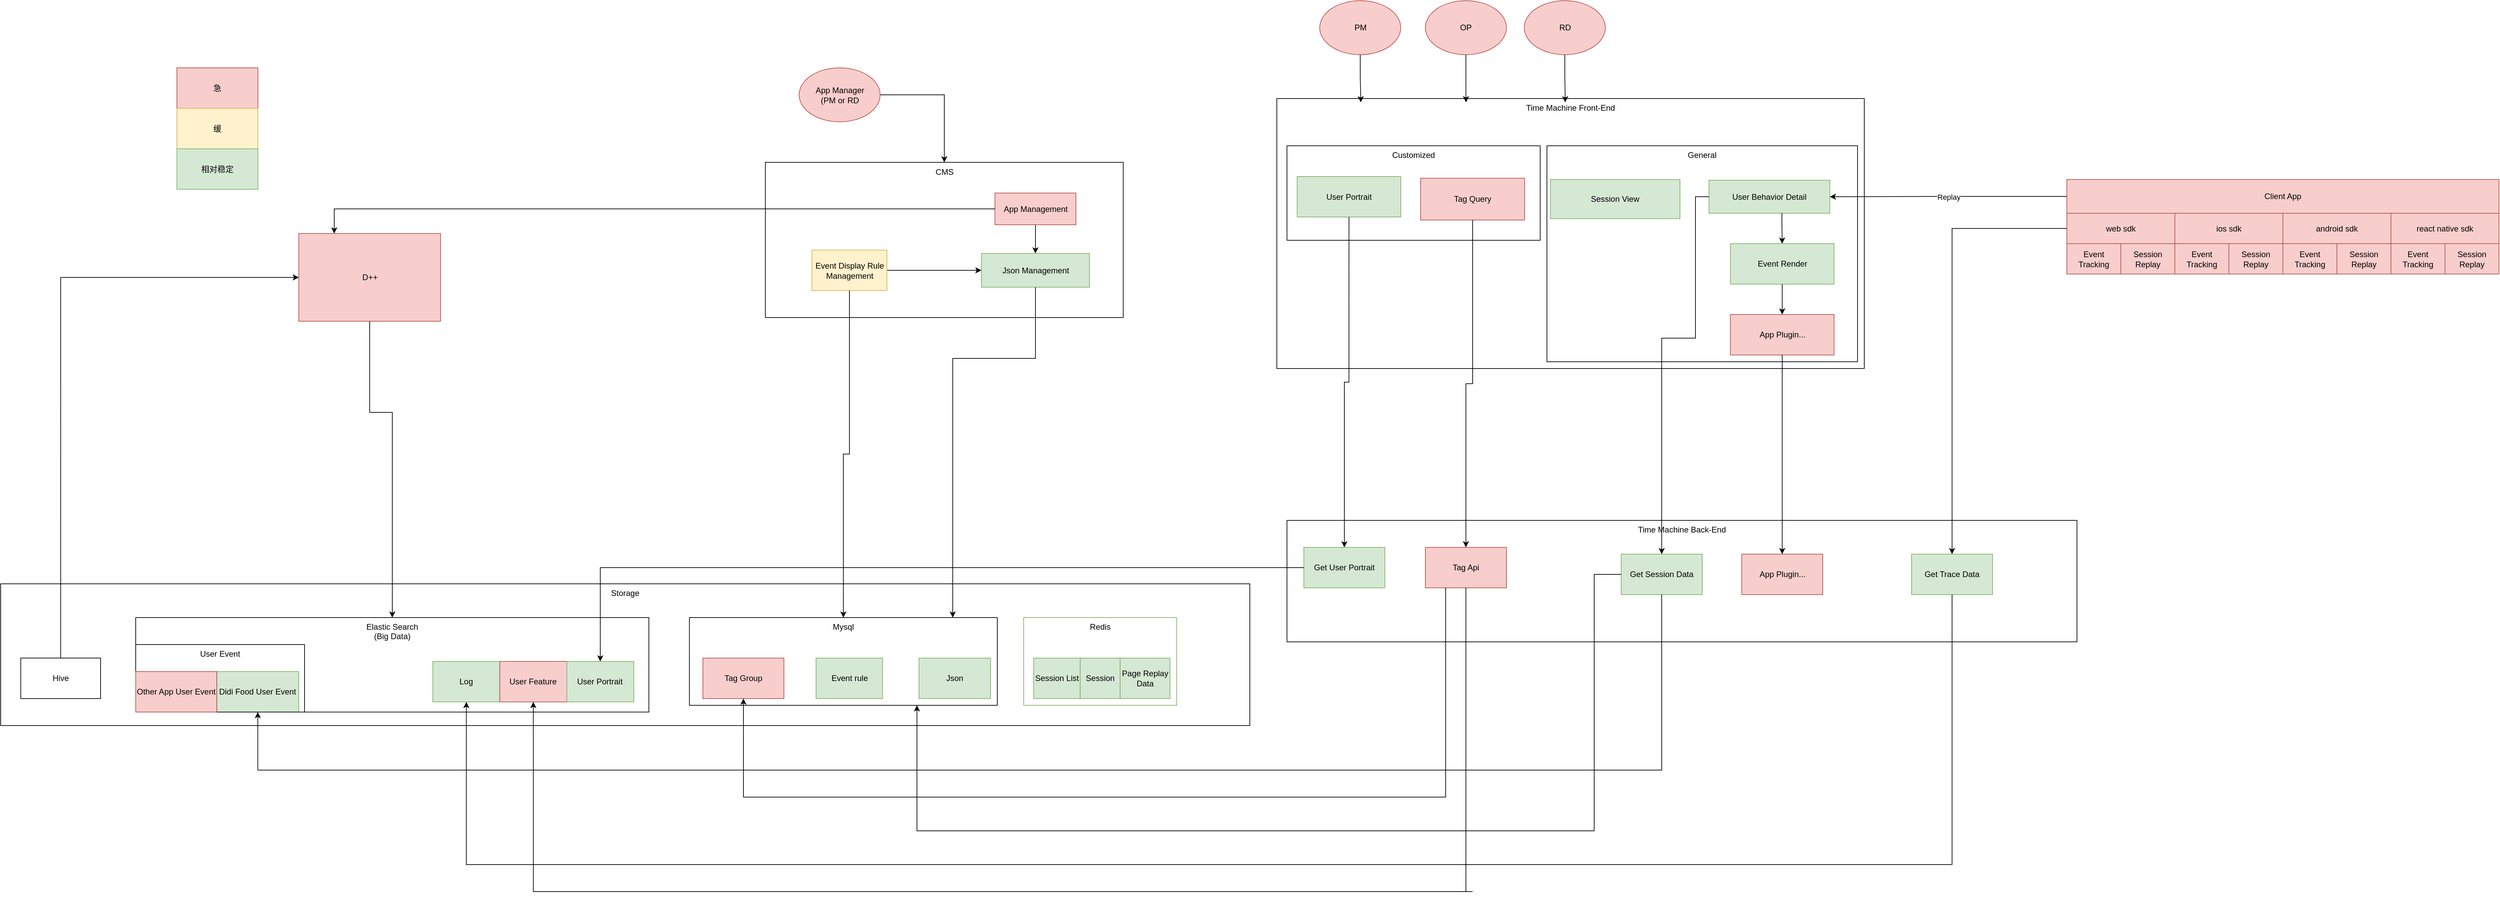 <mxfile pages="1" version="11.2.4" type="github"><diagram id="bP3P4FXb_5J4TrEZQYwH" name="Page-1"><mxGraphModel dx="4734" dy="1925" grid="1" gridSize="10" guides="1" tooltips="1" connect="1" arrows="1" fold="1" page="1" pageScale="1" pageWidth="827" pageHeight="1169" math="0" shadow="0"><root><mxCell id="0"/><mxCell id="1" parent="0"/><mxCell id="9B6eqTTKq4jdx7kcRIGV-19" value="" style="group;fillColor=#f8cecc;strokeColor=#b85450;" vertex="1" connectable="0" parent="1"><mxGeometry x="380" y="-225" width="640" height="140" as="geometry"/></mxCell><mxCell id="wtptLM6L2ySSY_eZXbWe-14" value="web sdk" style="rounded=0;whiteSpace=wrap;html=1;fillColor=#f8cecc;strokeColor=#b85450;" parent="9B6eqTTKq4jdx7kcRIGV-19" vertex="1"><mxGeometry y="50" width="160" height="45" as="geometry"/></mxCell><mxCell id="wtptLM6L2ySSY_eZXbWe-19" value="Session&lt;br&gt;Replay" style="rounded=0;whiteSpace=wrap;html=1;fillColor=#f8cecc;strokeColor=#b85450;" parent="9B6eqTTKq4jdx7kcRIGV-19" vertex="1"><mxGeometry x="80" y="95" width="80" height="45" as="geometry"/></mxCell><mxCell id="wtptLM6L2ySSY_eZXbWe-23" value="Client App" style="rounded=0;whiteSpace=wrap;html=1;fillColor=#f8cecc;strokeColor=#b85450;" parent="9B6eqTTKq4jdx7kcRIGV-19" vertex="1"><mxGeometry width="640" height="50" as="geometry"/></mxCell><mxCell id="wtptLM6L2ySSY_eZXbWe-24" value="Event Tracking" style="rounded=0;whiteSpace=wrap;html=1;fillColor=#f8cecc;strokeColor=#b85450;" parent="9B6eqTTKq4jdx7kcRIGV-19" vertex="1"><mxGeometry y="95" width="80" height="45" as="geometry"/></mxCell><mxCell id="wtptLM6L2ySSY_eZXbWe-27" value="ios sdk" style="rounded=0;whiteSpace=wrap;html=1;fillColor=#f8cecc;strokeColor=#b85450;" parent="9B6eqTTKq4jdx7kcRIGV-19" vertex="1"><mxGeometry x="160" y="50" width="160" height="45" as="geometry"/></mxCell><mxCell id="wtptLM6L2ySSY_eZXbWe-28" value="Session&lt;br&gt;Replay" style="rounded=0;whiteSpace=wrap;html=1;fillColor=#f8cecc;strokeColor=#b85450;" parent="9B6eqTTKq4jdx7kcRIGV-19" vertex="1"><mxGeometry x="240" y="95" width="80" height="45" as="geometry"/></mxCell><mxCell id="wtptLM6L2ySSY_eZXbWe-29" value="Event Tracking" style="rounded=0;whiteSpace=wrap;html=1;fillColor=#f8cecc;strokeColor=#b85450;" parent="9B6eqTTKq4jdx7kcRIGV-19" vertex="1"><mxGeometry x="160" y="95" width="80" height="45" as="geometry"/></mxCell><mxCell id="wtptLM6L2ySSY_eZXbWe-30" value="android sdk" style="rounded=0;whiteSpace=wrap;html=1;fillColor=#f8cecc;strokeColor=#b85450;" parent="9B6eqTTKq4jdx7kcRIGV-19" vertex="1"><mxGeometry x="320" y="50" width="160" height="45" as="geometry"/></mxCell><mxCell id="wtptLM6L2ySSY_eZXbWe-31" value="Session&lt;br&gt;Replay" style="rounded=0;whiteSpace=wrap;html=1;fillColor=#f8cecc;strokeColor=#b85450;" parent="9B6eqTTKq4jdx7kcRIGV-19" vertex="1"><mxGeometry x="400" y="95" width="80" height="45" as="geometry"/></mxCell><mxCell id="wtptLM6L2ySSY_eZXbWe-32" value="Event Tracking" style="rounded=0;whiteSpace=wrap;html=1;fillColor=#f8cecc;strokeColor=#b85450;" parent="9B6eqTTKq4jdx7kcRIGV-19" vertex="1"><mxGeometry x="320" y="95" width="80" height="45" as="geometry"/></mxCell><mxCell id="wtptLM6L2ySSY_eZXbWe-35" value="react native sdk" style="rounded=0;whiteSpace=wrap;html=1;fillColor=#f8cecc;strokeColor=#b85450;" parent="9B6eqTTKq4jdx7kcRIGV-19" vertex="1"><mxGeometry x="480" y="50" width="160" height="45" as="geometry"/></mxCell><mxCell id="wtptLM6L2ySSY_eZXbWe-36" value="Session&lt;br&gt;Replay" style="rounded=0;whiteSpace=wrap;html=1;fillColor=#f8cecc;strokeColor=#b85450;" parent="9B6eqTTKq4jdx7kcRIGV-19" vertex="1"><mxGeometry x="560" y="95" width="80" height="45" as="geometry"/></mxCell><mxCell id="wtptLM6L2ySSY_eZXbWe-37" value="Event Tracking" style="rounded=0;whiteSpace=wrap;html=1;fillColor=#f8cecc;strokeColor=#b85450;" parent="9B6eqTTKq4jdx7kcRIGV-19" vertex="1"><mxGeometry x="480" y="95" width="80" height="45" as="geometry"/></mxCell><mxCell id="9B6eqTTKq4jdx7kcRIGV-21" value="" style="group" vertex="1" connectable="0" parent="1"><mxGeometry x="-2150" y="374" width="1320" height="286" as="geometry"/></mxCell><mxCell id="wtptLM6L2ySSY_eZXbWe-74" value="Storage" style="rounded=0;whiteSpace=wrap;html=1;verticalAlign=top;" parent="9B6eqTTKq4jdx7kcRIGV-21" vertex="1"><mxGeometry x="-530" width="1850" height="210" as="geometry"/></mxCell><mxCell id="wtptLM6L2ySSY_eZXbWe-68" value="Redis" style="rounded=0;whiteSpace=wrap;html=1;verticalAlign=top;fillColor=none;strokeColor=#82b366;" parent="9B6eqTTKq4jdx7kcRIGV-21" vertex="1"><mxGeometry x="985.075" y="50" width="226.567" height="130" as="geometry"/></mxCell><mxCell id="wtptLM6L2ySSY_eZXbWe-71" value="Mysql" style="rounded=0;whiteSpace=wrap;html=1;verticalAlign=top;" parent="9B6eqTTKq4jdx7kcRIGV-21" vertex="1"><mxGeometry x="490" y="50" width="456" height="130" as="geometry"/></mxCell><mxCell id="9B6eqTTKq4jdx7kcRIGV-8" value="Event rule" style="rounded=0;whiteSpace=wrap;html=1;fillColor=#d5e8d4;strokeColor=#82b366;" vertex="1" parent="9B6eqTTKq4jdx7kcRIGV-21"><mxGeometry x="677.604" y="110" width="98.507" height="60" as="geometry"/></mxCell><mxCell id="9B6eqTTKq4jdx7kcRIGV-9" value="Json" style="rounded=0;whiteSpace=wrap;html=1;fillColor=#d5e8d4;strokeColor=#82b366;" vertex="1" parent="9B6eqTTKq4jdx7kcRIGV-21"><mxGeometry x="830" y="110" width="106" height="60" as="geometry"/></mxCell><mxCell id="9B6eqTTKq4jdx7kcRIGV-11" value="Session List" style="rounded=0;whiteSpace=wrap;html=1;fillColor=#d5e8d4;strokeColor=#82b366;" vertex="1" parent="9B6eqTTKq4jdx7kcRIGV-21"><mxGeometry x="999.851" y="110" width="68.955" height="60" as="geometry"/></mxCell><mxCell id="9B6eqTTKq4jdx7kcRIGV-14" value="Session" style="rounded=0;whiteSpace=wrap;html=1;fillColor=#d5e8d4;strokeColor=#82b366;" vertex="1" parent="9B6eqTTKq4jdx7kcRIGV-21"><mxGeometry x="1068.806" y="110" width="59.104" height="60" as="geometry"/></mxCell><mxCell id="9B6eqTTKq4jdx7kcRIGV-15" value="Page Replay Data" style="rounded=0;whiteSpace=wrap;html=1;fillColor=#d5e8d4;strokeColor=#82b366;" vertex="1" parent="9B6eqTTKq4jdx7kcRIGV-21"><mxGeometry x="1127.91" y="110" width="73.881" height="60" as="geometry"/></mxCell><mxCell id="9B6eqTTKq4jdx7kcRIGV-66" value="Tag Group" style="rounded=0;whiteSpace=wrap;html=1;fillColor=#f8cecc;strokeColor=#b85450;" vertex="1" parent="9B6eqTTKq4jdx7kcRIGV-21"><mxGeometry x="510" y="110" width="120" height="60" as="geometry"/></mxCell><mxCell id="9B6eqTTKq4jdx7kcRIGV-65" value="" style="group;fillColor=#d5e8d4;strokeColor=#82b366;" vertex="1" connectable="0" parent="9B6eqTTKq4jdx7kcRIGV-21"><mxGeometry x="-70" y="50" width="500" height="140" as="geometry"/></mxCell><mxCell id="wtptLM6L2ySSY_eZXbWe-72" value="Elastic Search&lt;br&gt;(Big Data)" style="rounded=0;whiteSpace=wrap;html=1;verticalAlign=top;" parent="9B6eqTTKq4jdx7kcRIGV-65" vertex="1"><mxGeometry x="-260" width="760" height="140" as="geometry"/></mxCell><mxCell id="9B6eqTTKq4jdx7kcRIGV-1" value="Log" style="rounded=0;whiteSpace=wrap;html=1;fillColor=#d5e8d4;strokeColor=#82b366;" vertex="1" parent="9B6eqTTKq4jdx7kcRIGV-65"><mxGeometry x="180.024" y="65" width="99.22" height="60" as="geometry"/></mxCell><mxCell id="9B6eqTTKq4jdx7kcRIGV-2" value="User Feature" style="rounded=0;whiteSpace=wrap;html=1;fillColor=#f8cecc;strokeColor=#b85450;" vertex="1" parent="9B6eqTTKq4jdx7kcRIGV-65"><mxGeometry x="279.244" y="65" width="99.22" height="60" as="geometry"/></mxCell><mxCell id="9B6eqTTKq4jdx7kcRIGV-3" value="User Portrait" style="rounded=0;whiteSpace=wrap;html=1;fillColor=#d5e8d4;strokeColor=#82b366;" vertex="1" parent="9B6eqTTKq4jdx7kcRIGV-65"><mxGeometry x="378.463" y="65" width="99.22" height="60" as="geometry"/></mxCell><mxCell id="9B6eqTTKq4jdx7kcRIGV-4" value="Didi Food User Event" style="rounded=0;whiteSpace=wrap;html=1;fillColor=#d5e8d4;strokeColor=#82b366;" vertex="1" parent="9B6eqTTKq4jdx7kcRIGV-65"><mxGeometry x="-139.817" y="80" width="121.268" height="60" as="geometry"/></mxCell><mxCell id="9B6eqTTKq4jdx7kcRIGV-71" value="User Event" style="rounded=0;whiteSpace=wrap;html=1;fillColor=none;verticalAlign=top;" vertex="1" parent="9B6eqTTKq4jdx7kcRIGV-65"><mxGeometry x="-260" y="40" width="250" height="100" as="geometry"/></mxCell><mxCell id="gairNj1TGJocdjv7lr5F-51" value="Hive" style="rounded=0;whiteSpace=wrap;html=1;labelBackgroundColor=none;" parent="9B6eqTTKq4jdx7kcRIGV-21" vertex="1"><mxGeometry x="-500.246" y="110" width="118.209" height="60" as="geometry"/></mxCell><mxCell id="9B6eqTTKq4jdx7kcRIGV-22" value="" style="group" vertex="1" connectable="0" parent="1"><mxGeometry x="-775" y="280" width="1170" height="320" as="geometry"/></mxCell><mxCell id="wtptLM6L2ySSY_eZXbWe-58" value="Time Machine Back-End" style="rounded=0;whiteSpace=wrap;html=1;verticalAlign=top;" parent="9B6eqTTKq4jdx7kcRIGV-22" vertex="1"><mxGeometry width="1170" height="180" as="geometry"/></mxCell><mxCell id="gairNj1TGJocdjv7lr5F-7" value="App Plugin..." style="rounded=0;whiteSpace=wrap;html=1;fillColor=#f8cecc;strokeColor=#b85450;" parent="9B6eqTTKq4jdx7kcRIGV-22" vertex="1"><mxGeometry x="673.5" y="50" width="120" height="60" as="geometry"/></mxCell><mxCell id="gairNj1TGJocdjv7lr5F-35" style="edgeStyle=orthogonalEdgeStyle;rounded=0;orthogonalLoop=1;jettySize=auto;html=1;exitX=0.5;exitY=1;exitDx=0;exitDy=0;" parent="9B6eqTTKq4jdx7kcRIGV-22" edge="1"><mxGeometry relative="1" as="geometry"><mxPoint x="480" y="199" as="sourcePoint"/><mxPoint x="480" y="199" as="targetPoint"/></mxGeometry></mxCell><mxCell id="9B6eqTTKq4jdx7kcRIGV-37" value="Get Session Data" style="rounded=0;whiteSpace=wrap;html=1;fillColor=#d5e8d4;strokeColor=#82b366;" vertex="1" parent="9B6eqTTKq4jdx7kcRIGV-22"><mxGeometry x="495" y="50" width="120" height="60" as="geometry"/></mxCell><mxCell id="9B6eqTTKq4jdx7kcRIGV-44" value="Get Trace Data" style="rounded=0;whiteSpace=wrap;html=1;fillColor=#d5e8d4;strokeColor=#82b366;" vertex="1" parent="9B6eqTTKq4jdx7kcRIGV-22"><mxGeometry x="925" y="50" width="120" height="60" as="geometry"/></mxCell><mxCell id="9B6eqTTKq4jdx7kcRIGV-47" value="Tag Api" style="rounded=0;whiteSpace=wrap;html=1;fillColor=#f8cecc;strokeColor=#b85450;" vertex="1" parent="9B6eqTTKq4jdx7kcRIGV-22"><mxGeometry x="205" y="40" width="120" height="60" as="geometry"/></mxCell><mxCell id="9B6eqTTKq4jdx7kcRIGV-49" value="Get User Portrait" style="rounded=0;whiteSpace=wrap;html=1;fillColor=#d5e8d4;strokeColor=#82b366;" vertex="1" parent="9B6eqTTKq4jdx7kcRIGV-22"><mxGeometry x="25" y="40" width="120" height="60" as="geometry"/></mxCell><mxCell id="9B6eqTTKq4jdx7kcRIGV-23" value="" style="group" vertex="1" connectable="0" parent="1"><mxGeometry x="-790" y="-315" width="870" height="370" as="geometry"/></mxCell><mxCell id="wtptLM6L2ySSY_eZXbWe-39" value="Time Machine Front-End" style="rounded=0;whiteSpace=wrap;html=1;horizontal=1;verticalAlign=top;" parent="9B6eqTTKq4jdx7kcRIGV-23" vertex="1"><mxGeometry y="-30" width="870" height="400" as="geometry"/></mxCell><mxCell id="wtptLM6L2ySSY_eZXbWe-42" value="Session View" style="rounded=0;whiteSpace=wrap;html=1;fillColor=#d5e8d4;strokeColor=#82b366;" parent="9B6eqTTKq4jdx7kcRIGV-23" vertex="1"><mxGeometry x="405.147" y="90" width="191.912" height="58" as="geometry"/></mxCell><mxCell id="wtptLM6L2ySSY_eZXbWe-45" value="User Behavior Detail" style="rounded=0;whiteSpace=wrap;html=1;fillColor=#d5e8d4;strokeColor=#82b366;" parent="9B6eqTTKq4jdx7kcRIGV-23" vertex="1"><mxGeometry x="640" y="91" width="179" height="49" as="geometry"/></mxCell><mxCell id="gairNj1TGJocdjv7lr5F-1" value="Tag Query" style="rounded=0;whiteSpace=wrap;html=1;labelBackgroundColor=none;fillColor=#f8cecc;strokeColor=#b85450;" parent="9B6eqTTKq4jdx7kcRIGV-23" vertex="1"><mxGeometry x="213" y="88" width="154" height="62" as="geometry"/></mxCell><mxCell id="gairNj1TGJocdjv7lr5F-6" value="App Plugin..." style="rounded=0;whiteSpace=wrap;html=1;fillColor=#f8cecc;strokeColor=#b85450;" parent="9B6eqTTKq4jdx7kcRIGV-23" vertex="1"><mxGeometry x="671.691" y="290" width="153.529" height="60" as="geometry"/></mxCell><mxCell id="gairNj1TGJocdjv7lr5F-15" style="edgeStyle=orthogonalEdgeStyle;rounded=0;orthogonalLoop=1;jettySize=auto;html=1;" parent="9B6eqTTKq4jdx7kcRIGV-23" source="gairNj1TGJocdjv7lr5F-13" target="gairNj1TGJocdjv7lr5F-6" edge="1"><mxGeometry relative="1" as="geometry"/></mxCell><mxCell id="gairNj1TGJocdjv7lr5F-13" value="Event Render" style="rounded=0;whiteSpace=wrap;html=1;labelBackgroundColor=none;fillColor=#d5e8d4;strokeColor=#82b366;" parent="9B6eqTTKq4jdx7kcRIGV-23" vertex="1"><mxGeometry x="671.691" y="185" width="153.529" height="60" as="geometry"/></mxCell><mxCell id="gairNj1TGJocdjv7lr5F-14" style="edgeStyle=orthogonalEdgeStyle;rounded=0;orthogonalLoop=1;jettySize=auto;html=1;entryX=0.5;entryY=0;entryDx=0;entryDy=0;" parent="9B6eqTTKq4jdx7kcRIGV-23" source="wtptLM6L2ySSY_eZXbWe-45" target="gairNj1TGJocdjv7lr5F-13" edge="1"><mxGeometry relative="1" as="geometry"><Array as="points"><mxPoint x="748" y="155"/><mxPoint x="748" y="155"/></Array></mxGeometry></mxCell><mxCell id="9B6eqTTKq4jdx7kcRIGV-31" value="User Portrait" style="rounded=0;whiteSpace=wrap;html=1;fillColor=#d5e8d4;strokeColor=#82b366;" vertex="1" parent="9B6eqTTKq4jdx7kcRIGV-23"><mxGeometry x="30.059" y="85.5" width="153.529" height="60" as="geometry"/></mxCell><mxCell id="9B6eqTTKq4jdx7kcRIGV-73" value="Customized" style="rounded=0;whiteSpace=wrap;html=1;fillColor=none;verticalAlign=top;" vertex="1" parent="9B6eqTTKq4jdx7kcRIGV-23"><mxGeometry x="15" y="40" width="375" height="140" as="geometry"/></mxCell><mxCell id="9B6eqTTKq4jdx7kcRIGV-74" value="General" style="rounded=0;whiteSpace=wrap;html=1;fillColor=none;verticalAlign=top;" vertex="1" parent="9B6eqTTKq4jdx7kcRIGV-23"><mxGeometry x="400" y="40" width="460" height="320" as="geometry"/></mxCell><mxCell id="9B6eqTTKq4jdx7kcRIGV-24" value="" style="group" vertex="1" connectable="0" parent="1"><mxGeometry x="-1547.5" y="-250.5" width="530" height="230" as="geometry"/></mxCell><mxCell id="wtptLM6L2ySSY_eZXbWe-41" value="CMS" style="rounded=0;whiteSpace=wrap;html=1;verticalAlign=top;" parent="9B6eqTTKq4jdx7kcRIGV-24" vertex="1"><mxGeometry width="530" height="230" as="geometry"/></mxCell><mxCell id="wtptLM6L2ySSY_eZXbWe-46" value="Json Management" style="rounded=0;whiteSpace=wrap;html=1;fillColor=#d5e8d4;strokeColor=#82b366;" parent="9B6eqTTKq4jdx7kcRIGV-24" vertex="1"><mxGeometry x="320" y="135" width="160" height="50" as="geometry"/></mxCell><mxCell id="gairNj1TGJocdjv7lr5F-20" style="edgeStyle=orthogonalEdgeStyle;rounded=0;orthogonalLoop=1;jettySize=auto;html=1;" parent="9B6eqTTKq4jdx7kcRIGV-24" source="wtptLM6L2ySSY_eZXbWe-47" target="wtptLM6L2ySSY_eZXbWe-46" edge="1"><mxGeometry relative="1" as="geometry"/></mxCell><mxCell id="wtptLM6L2ySSY_eZXbWe-47" value="Event Display Rule Management" style="rounded=0;whiteSpace=wrap;html=1;fillColor=#fff2cc;strokeColor=#d6b656;" parent="9B6eqTTKq4jdx7kcRIGV-24" vertex="1"><mxGeometry x="69" y="130" width="111" height="60" as="geometry"/></mxCell><mxCell id="gairNj1TGJocdjv7lr5F-18" style="edgeStyle=orthogonalEdgeStyle;rounded=0;orthogonalLoop=1;jettySize=auto;html=1;" parent="9B6eqTTKq4jdx7kcRIGV-24" source="wtptLM6L2ySSY_eZXbWe-49" target="wtptLM6L2ySSY_eZXbWe-46" edge="1"><mxGeometry relative="1" as="geometry"/></mxCell><mxCell id="wtptLM6L2ySSY_eZXbWe-49" value="App Management" style="rounded=0;whiteSpace=wrap;html=1;fillColor=#f8cecc;strokeColor=#b85450;" parent="9B6eqTTKq4jdx7kcRIGV-24" vertex="1"><mxGeometry x="340" y="45.5" width="120" height="47" as="geometry"/></mxCell><mxCell id="9B6eqTTKq4jdx7kcRIGV-26" style="edgeStyle=orthogonalEdgeStyle;rounded=0;orthogonalLoop=1;jettySize=auto;html=1;exitX=1;exitY=0.5;exitDx=0;exitDy=0;entryX=0.5;entryY=0;entryDx=0;entryDy=0;" edge="1" parent="1" source="9B6eqTTKq4jdx7kcRIGV-25" target="wtptLM6L2ySSY_eZXbWe-41"><mxGeometry relative="1" as="geometry"/></mxCell><mxCell id="9B6eqTTKq4jdx7kcRIGV-25" value="App Manager&lt;br&gt;(PM or RD" style="ellipse;whiteSpace=wrap;html=1;fillColor=#f8cecc;strokeColor=#b85450;" vertex="1" parent="1"><mxGeometry x="-1497.5" y="-390.5" width="120" height="80" as="geometry"/></mxCell><mxCell id="9B6eqTTKq4jdx7kcRIGV-27" value="急" style="rounded=0;whiteSpace=wrap;html=1;fillColor=#f8cecc;strokeColor=#b85450;" vertex="1" parent="1"><mxGeometry x="-2419" y="-390.5" width="120" height="60" as="geometry"/></mxCell><mxCell id="9B6eqTTKq4jdx7kcRIGV-28" value="缓" style="rounded=0;whiteSpace=wrap;html=1;fillColor=#fff2cc;strokeColor=#d6b656;" vertex="1" parent="1"><mxGeometry x="-2419" y="-330.5" width="120" height="60" as="geometry"/></mxCell><mxCell id="9B6eqTTKq4jdx7kcRIGV-29" value="相对稳定" style="rounded=0;whiteSpace=wrap;html=1;fillColor=#d5e8d4;strokeColor=#82b366;" vertex="1" parent="1"><mxGeometry x="-2419" y="-270.5" width="120" height="60" as="geometry"/></mxCell><mxCell id="gairNj1TGJocdjv7lr5F-9" style="edgeStyle=orthogonalEdgeStyle;rounded=0;orthogonalLoop=1;jettySize=auto;html=1;exitX=0.5;exitY=1;exitDx=0;exitDy=0;" parent="1" source="gairNj1TGJocdjv7lr5F-6" target="gairNj1TGJocdjv7lr5F-7" edge="1"><mxGeometry relative="1" as="geometry"/></mxCell><mxCell id="gairNj1TGJocdjv7lr5F-16" style="edgeStyle=orthogonalEdgeStyle;rounded=0;orthogonalLoop=1;jettySize=auto;html=1;exitX=0.5;exitY=1;exitDx=0;exitDy=0;" parent="1" source="wtptLM6L2ySSY_eZXbWe-46" target="wtptLM6L2ySSY_eZXbWe-71" edge="1"><mxGeometry relative="1" as="geometry"><Array as="points"><mxPoint x="-1147" y="40"/><mxPoint x="-1270" y="40"/></Array></mxGeometry></mxCell><mxCell id="gairNj1TGJocdjv7lr5F-17" style="edgeStyle=orthogonalEdgeStyle;rounded=0;orthogonalLoop=1;jettySize=auto;html=1;" parent="1" source="wtptLM6L2ySSY_eZXbWe-47" target="wtptLM6L2ySSY_eZXbWe-71" edge="1"><mxGeometry relative="1" as="geometry"/></mxCell><mxCell id="9B6eqTTKq4jdx7kcRIGV-40" style="edgeStyle=orthogonalEdgeStyle;rounded=0;orthogonalLoop=1;jettySize=auto;html=1;exitX=0.5;exitY=1;exitDx=0;exitDy=0;entryX=0.5;entryY=1;entryDx=0;entryDy=0;" edge="1" parent="1" source="9B6eqTTKq4jdx7kcRIGV-37" target="9B6eqTTKq4jdx7kcRIGV-4"><mxGeometry relative="1" as="geometry"><Array as="points"><mxPoint x="-220" y="650"/><mxPoint x="-2299" y="650"/></Array></mxGeometry></mxCell><mxCell id="9B6eqTTKq4jdx7kcRIGV-42" style="edgeStyle=orthogonalEdgeStyle;rounded=0;orthogonalLoop=1;jettySize=auto;html=1;" edge="1" parent="1" source="wtptLM6L2ySSY_eZXbWe-45" target="9B6eqTTKq4jdx7kcRIGV-37"><mxGeometry relative="1" as="geometry"><Array as="points"><mxPoint x="-170" y="-199"/><mxPoint x="-170" y="10"/><mxPoint x="-220" y="10"/></Array></mxGeometry></mxCell><mxCell id="wtptLM6L2ySSY_eZXbWe-55" value="Replay" style="edgeStyle=orthogonalEdgeStyle;rounded=0;orthogonalLoop=1;jettySize=auto;html=1;exitX=0;exitY=0.5;exitDx=0;exitDy=0;entryX=1;entryY=0.5;entryDx=0;entryDy=0;" parent="1" source="wtptLM6L2ySSY_eZXbWe-23" target="wtptLM6L2ySSY_eZXbWe-45" edge="1"><mxGeometry relative="1" as="geometry"/></mxCell><mxCell id="9B6eqTTKq4jdx7kcRIGV-45" style="edgeStyle=orthogonalEdgeStyle;rounded=0;orthogonalLoop=1;jettySize=auto;html=1;" edge="1" parent="1" source="wtptLM6L2ySSY_eZXbWe-14" target="9B6eqTTKq4jdx7kcRIGV-44"><mxGeometry relative="1" as="geometry"/></mxCell><mxCell id="9B6eqTTKq4jdx7kcRIGV-46" style="edgeStyle=orthogonalEdgeStyle;rounded=0;orthogonalLoop=1;jettySize=auto;html=1;entryX=0.5;entryY=1;entryDx=0;entryDy=0;exitX=0.5;exitY=1;exitDx=0;exitDy=0;" edge="1" parent="1" source="9B6eqTTKq4jdx7kcRIGV-44" target="9B6eqTTKq4jdx7kcRIGV-1"><mxGeometry relative="1" as="geometry"><Array as="points"><mxPoint x="210" y="470"/><mxPoint x="210" y="790"/><mxPoint x="-1830" y="790"/></Array></mxGeometry></mxCell><mxCell id="9B6eqTTKq4jdx7kcRIGV-48" style="edgeStyle=orthogonalEdgeStyle;rounded=0;orthogonalLoop=1;jettySize=auto;html=1;exitX=0.5;exitY=1;exitDx=0;exitDy=0;entryX=0.5;entryY=1;entryDx=0;entryDy=0;" edge="1" parent="1" source="9B6eqTTKq4jdx7kcRIGV-47" target="9B6eqTTKq4jdx7kcRIGV-2"><mxGeometry relative="1" as="geometry"><Array as="points"><mxPoint x="-500" y="830"/><mxPoint x="-1741" y="830"/></Array></mxGeometry></mxCell><mxCell id="9B6eqTTKq4jdx7kcRIGV-50" style="edgeStyle=orthogonalEdgeStyle;rounded=0;orthogonalLoop=1;jettySize=auto;html=1;exitX=0;exitY=0.5;exitDx=0;exitDy=0;" edge="1" parent="1" source="9B6eqTTKq4jdx7kcRIGV-49" target="9B6eqTTKq4jdx7kcRIGV-3"><mxGeometry relative="1" as="geometry"><Array as="points"><mxPoint x="-1792" y="350"/></Array></mxGeometry></mxCell><mxCell id="9B6eqTTKq4jdx7kcRIGV-51" style="edgeStyle=orthogonalEdgeStyle;rounded=0;orthogonalLoop=1;jettySize=auto;html=1;exitX=0;exitY=0.5;exitDx=0;exitDy=0;" edge="1" parent="1" source="9B6eqTTKq4jdx7kcRIGV-37" target="wtptLM6L2ySSY_eZXbWe-71"><mxGeometry relative="1" as="geometry"><Array as="points"><mxPoint x="-320" y="360"/><mxPoint x="-320" y="740"/><mxPoint x="-1323" y="740"/></Array></mxGeometry></mxCell><mxCell id="9B6eqTTKq4jdx7kcRIGV-59" style="edgeStyle=orthogonalEdgeStyle;rounded=0;orthogonalLoop=1;jettySize=auto;html=1;exitX=0.5;exitY=1;exitDx=0;exitDy=0;entryX=0.143;entryY=0.014;entryDx=0;entryDy=0;entryPerimeter=0;" edge="1" parent="1" source="9B6eqTTKq4jdx7kcRIGV-54" target="wtptLM6L2ySSY_eZXbWe-39"><mxGeometry relative="1" as="geometry"/></mxCell><mxCell id="9B6eqTTKq4jdx7kcRIGV-54" value="PM" style="ellipse;whiteSpace=wrap;html=1;fillColor=#f8cecc;strokeColor=#b85450;" vertex="1" parent="1"><mxGeometry x="-726.5" y="-490" width="120" height="80" as="geometry"/></mxCell><mxCell id="9B6eqTTKq4jdx7kcRIGV-58" style="edgeStyle=orthogonalEdgeStyle;rounded=0;orthogonalLoop=1;jettySize=auto;html=1;exitX=0.5;exitY=1;exitDx=0;exitDy=0;entryX=0.322;entryY=0.014;entryDx=0;entryDy=0;entryPerimeter=0;" edge="1" parent="1" source="9B6eqTTKq4jdx7kcRIGV-55" target="wtptLM6L2ySSY_eZXbWe-39"><mxGeometry relative="1" as="geometry"/></mxCell><mxCell id="9B6eqTTKq4jdx7kcRIGV-55" value="OP" style="ellipse;whiteSpace=wrap;html=1;fillColor=#f8cecc;strokeColor=#b85450;" vertex="1" parent="1"><mxGeometry x="-570" y="-490" width="120" height="80" as="geometry"/></mxCell><mxCell id="9B6eqTTKq4jdx7kcRIGV-57" style="edgeStyle=orthogonalEdgeStyle;rounded=0;orthogonalLoop=1;jettySize=auto;html=1;exitX=0.5;exitY=1;exitDx=0;exitDy=0;entryX=0.491;entryY=0.014;entryDx=0;entryDy=0;entryPerimeter=0;" edge="1" parent="1" source="9B6eqTTKq4jdx7kcRIGV-56" target="wtptLM6L2ySSY_eZXbWe-39"><mxGeometry relative="1" as="geometry"/></mxCell><mxCell id="9B6eqTTKq4jdx7kcRIGV-56" value="RD" style="ellipse;whiteSpace=wrap;html=1;fillColor=#f8cecc;strokeColor=#b85450;" vertex="1" parent="1"><mxGeometry x="-423.5" y="-490" width="120" height="80" as="geometry"/></mxCell><mxCell id="9B6eqTTKq4jdx7kcRIGV-60" style="edgeStyle=orthogonalEdgeStyle;rounded=0;orthogonalLoop=1;jettySize=auto;html=1;exitX=0.5;exitY=1;exitDx=0;exitDy=0;" edge="1" parent="1" source="9B6eqTTKq4jdx7kcRIGV-31" target="9B6eqTTKq4jdx7kcRIGV-49"><mxGeometry relative="1" as="geometry"/></mxCell><mxCell id="9B6eqTTKq4jdx7kcRIGV-61" style="edgeStyle=orthogonalEdgeStyle;rounded=0;orthogonalLoop=1;jettySize=auto;html=1;" edge="1" parent="1" source="gairNj1TGJocdjv7lr5F-1" target="9B6eqTTKq4jdx7kcRIGV-47"><mxGeometry relative="1" as="geometry"/></mxCell><mxCell id="9B6eqTTKq4jdx7kcRIGV-67" style="edgeStyle=orthogonalEdgeStyle;rounded=0;orthogonalLoop=1;jettySize=auto;html=1;exitX=0.25;exitY=1;exitDx=0;exitDy=0;entryX=0.5;entryY=1;entryDx=0;entryDy=0;" edge="1" parent="1" source="9B6eqTTKq4jdx7kcRIGV-47" target="9B6eqTTKq4jdx7kcRIGV-66"><mxGeometry relative="1" as="geometry"><Array as="points"><mxPoint x="-540" y="690"/><mxPoint x="-1580" y="690"/></Array></mxGeometry></mxCell><mxCell id="9B6eqTTKq4jdx7kcRIGV-70" value="Other App User Event" style="rounded=0;whiteSpace=wrap;html=1;fillColor=#f8cecc;strokeColor=#b85450;" vertex="1" parent="1"><mxGeometry x="-2480" y="504" width="120" height="60" as="geometry"/></mxCell><mxCell id="9B6eqTTKq4jdx7kcRIGV-72" style="edgeStyle=orthogonalEdgeStyle;rounded=0;orthogonalLoop=1;jettySize=auto;html=1;exitX=0;exitY=0.5;exitDx=0;exitDy=0;entryX=0.25;entryY=0;entryDx=0;entryDy=0;" edge="1" parent="1" source="wtptLM6L2ySSY_eZXbWe-49" target="gairNj1TGJocdjv7lr5F-40"><mxGeometry relative="1" as="geometry"/></mxCell><mxCell id="gairNj1TGJocdjv7lr5F-40" value="D++" style="rounded=0;whiteSpace=wrap;html=1;labelBackgroundColor=none;fillColor=#f8cecc;strokeColor=#b85450;" parent="1" vertex="1"><mxGeometry x="-2238.5" y="-145" width="210" height="130" as="geometry"/></mxCell><mxCell id="9B6eqTTKq4jdx7kcRIGV-6" style="edgeStyle=orthogonalEdgeStyle;rounded=0;orthogonalLoop=1;jettySize=auto;html=1;exitX=0.5;exitY=1;exitDx=0;exitDy=0;entryX=0.5;entryY=0;entryDx=0;entryDy=0;" edge="1" parent="1" source="gairNj1TGJocdjv7lr5F-40" target="wtptLM6L2ySSY_eZXbWe-72"><mxGeometry relative="1" as="geometry"><mxPoint x="-2100" y="420" as="targetPoint"/><Array as="points"><mxPoint x="-2133" y="120"/><mxPoint x="-2100" y="120"/></Array></mxGeometry></mxCell><mxCell id="gairNj1TGJocdjv7lr5F-54" style="edgeStyle=orthogonalEdgeStyle;rounded=0;orthogonalLoop=1;jettySize=auto;html=1;entryX=0;entryY=0.5;entryDx=0;entryDy=0;exitX=0.5;exitY=0;exitDx=0;exitDy=0;" parent="1" source="gairNj1TGJocdjv7lr5F-51" target="gairNj1TGJocdjv7lr5F-40" edge="1"><mxGeometry relative="1" as="geometry"><mxPoint x="-2591" y="480" as="sourcePoint"/><Array as="points"><mxPoint x="-2591" y="-80"/></Array></mxGeometry></mxCell></root></mxGraphModel></diagram></mxfile>